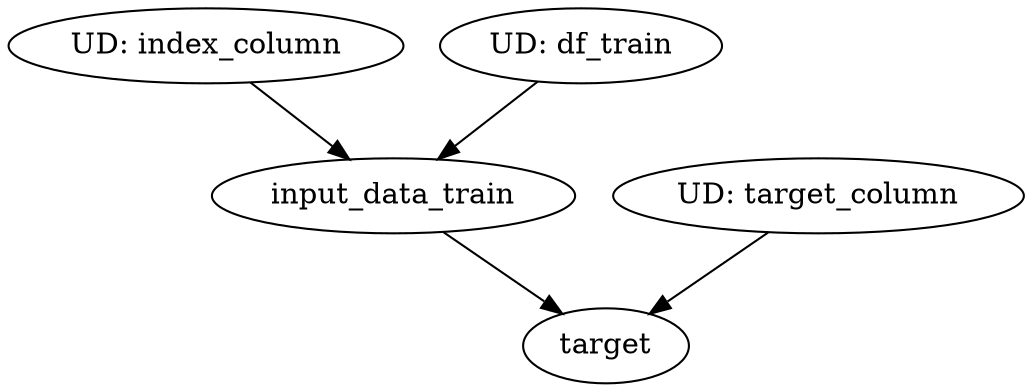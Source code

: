 // Dependency Graph
digraph {
	target [label=target]
	input_data_train [label=input_data_train]
	index_column [label=index_column]
	df_train [label=df_train]
	target_column [label=target_column]
	index_column [label="UD: index_column"]
	target_column [label="UD: target_column"]
	df_train [label="UD: df_train"]
	input_data_train -> target
	target_column -> target
	df_train -> input_data_train
	index_column -> input_data_train
}
